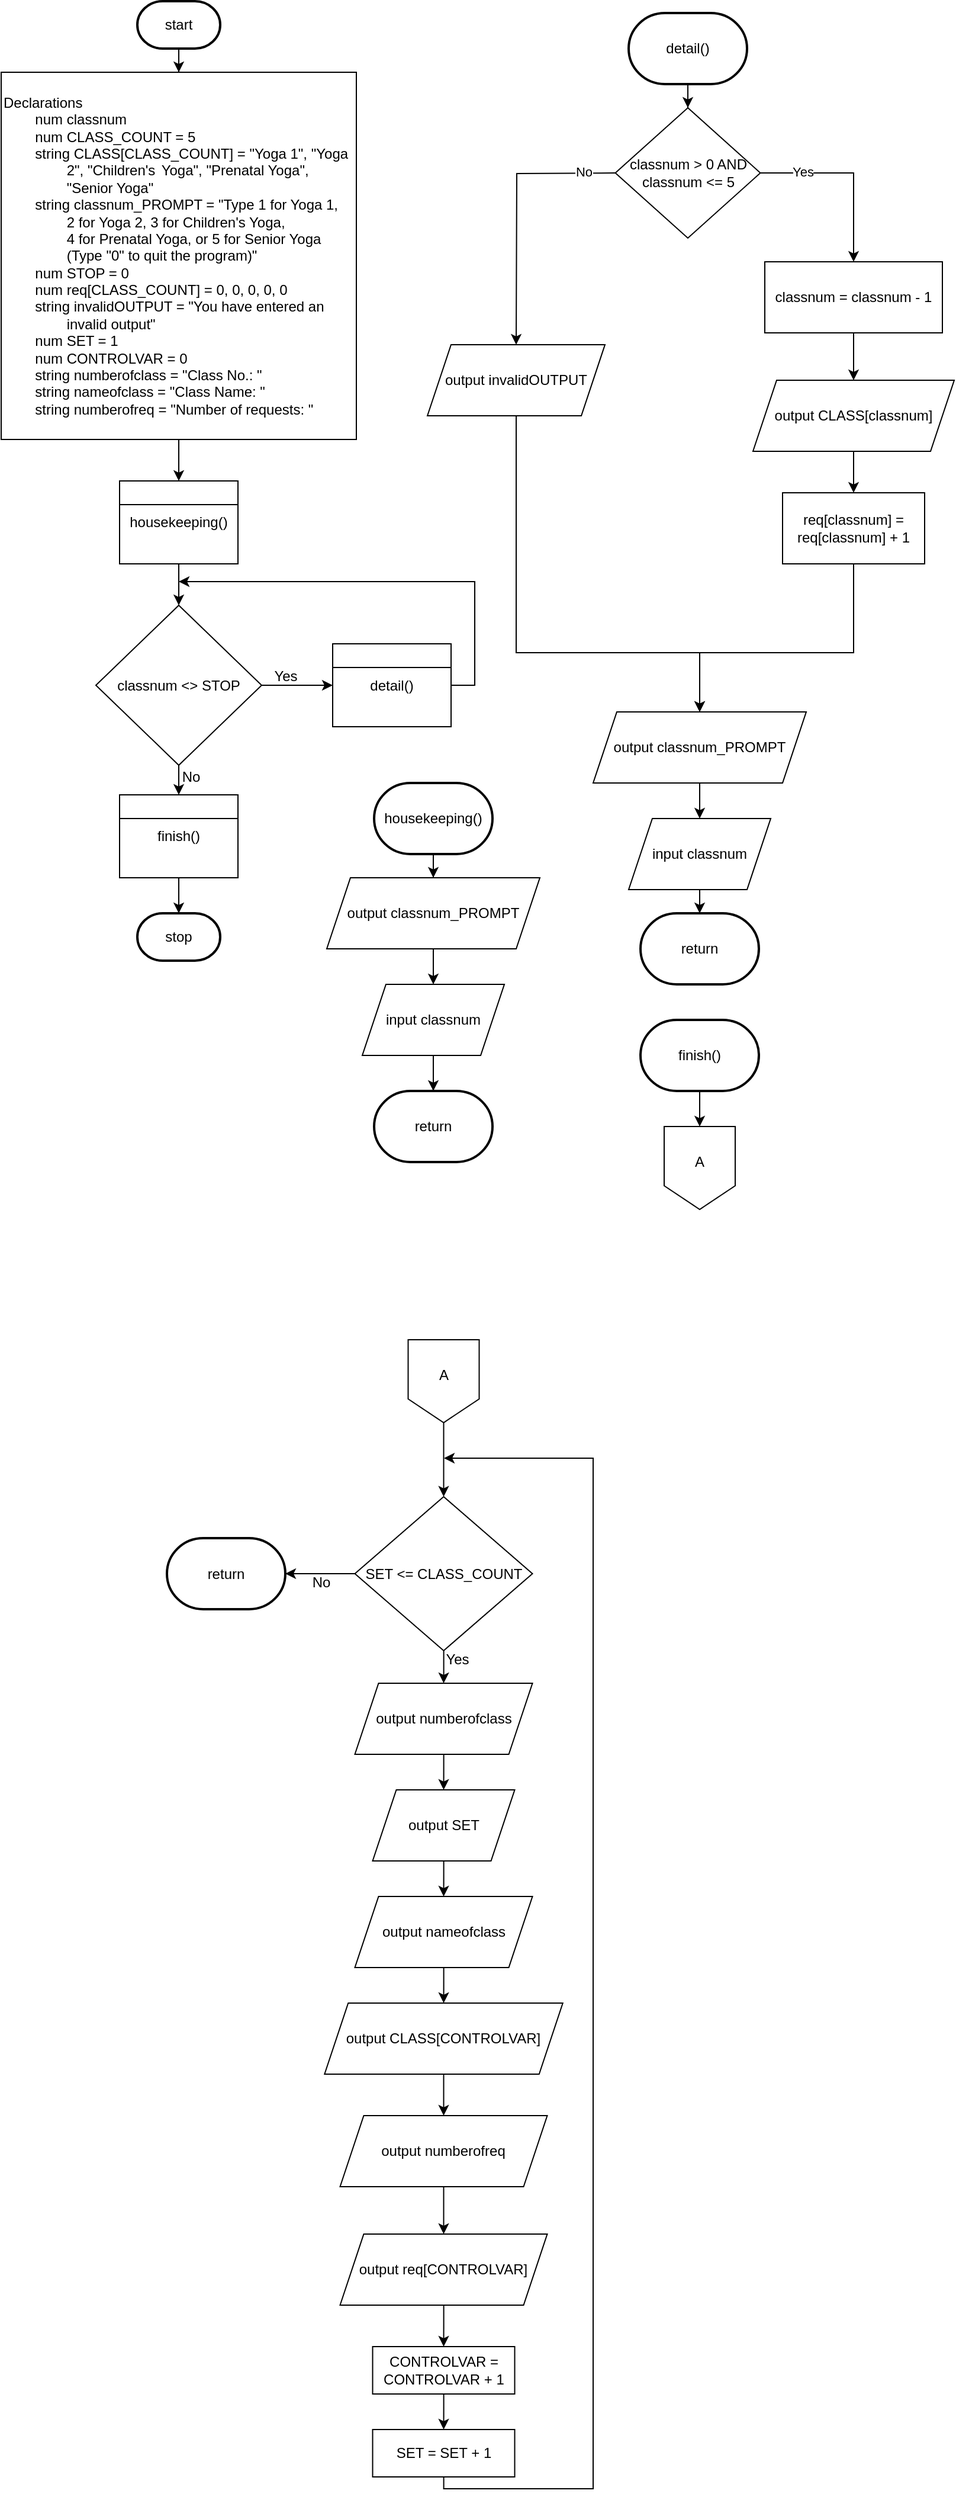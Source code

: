 <mxfile version="20.7.2" type="github"><diagram id="R29bcKDI3Pec_WEhPmwR" name="Page-1"><mxGraphModel dx="1018" dy="530" grid="1" gridSize="10" guides="1" tooltips="1" connect="1" arrows="1" fold="1" page="1" pageScale="1" pageWidth="850" pageHeight="1100" math="0" shadow="0"><root><mxCell id="0"/><mxCell id="1" parent="0"/><mxCell id="Nj0zc9GnpBXrITO7hUlG-60" style="edgeStyle=orthogonalEdgeStyle;rounded=0;orthogonalLoop=1;jettySize=auto;html=1;entryX=0.5;entryY=0;entryDx=0;entryDy=0;" edge="1" parent="1" source="Nj0zc9GnpBXrITO7hUlG-1" target="Nj0zc9GnpBXrITO7hUlG-2"><mxGeometry relative="1" as="geometry"/></mxCell><mxCell id="Nj0zc9GnpBXrITO7hUlG-1" value="start" style="strokeWidth=2;html=1;shape=mxgraph.flowchart.terminator;whiteSpace=wrap;" vertex="1" parent="1"><mxGeometry x="155" y="10" width="70" height="40" as="geometry"/></mxCell><mxCell id="Nj0zc9GnpBXrITO7hUlG-52" style="edgeStyle=orthogonalEdgeStyle;rounded=0;orthogonalLoop=1;jettySize=auto;html=1;entryX=0.5;entryY=0;entryDx=0;entryDy=0;" edge="1" parent="1" source="Nj0zc9GnpBXrITO7hUlG-2" target="Nj0zc9GnpBXrITO7hUlG-12"><mxGeometry relative="1" as="geometry"/></mxCell><mxCell id="Nj0zc9GnpBXrITO7hUlG-2" value="Declarations&lt;br&gt;&lt;span style=&quot;white-space: pre;&quot;&gt;&#9;&lt;/span&gt;num classnum&lt;br&gt;&lt;span style=&quot;white-space: pre;&quot;&gt;&#9;&lt;/span&gt;num CLASS_COUNT = 5&lt;br&gt;&lt;span style=&quot;white-space: pre;&quot;&gt;&#9;&lt;/span&gt;string CLASS[CLASS_COUNT] = &quot;Yoga 1&quot;, &quot;Yoga &lt;span style=&quot;white-space: pre;&quot;&gt;&#9;&lt;/span&gt;&lt;span style=&quot;white-space: pre;&quot;&gt;&#9;&lt;/span&gt;2&quot;, &quot;Children's &lt;span style=&quot;white-space: pre;&quot;&gt;&#9;&lt;/span&gt;Yoga&quot;, &quot;Prenatal Yoga&quot;, &lt;span style=&quot;white-space: pre;&quot;&gt;&#9;&lt;/span&gt;&lt;span style=&quot;white-space: pre;&quot;&gt;&#9;&lt;/span&gt;&quot;Senior Yoga&quot;&lt;br&gt;&lt;span style=&quot;white-space: pre;&quot;&gt;&#9;&lt;/span&gt;string classnum_PROMPT = &quot;Type 1 for Yoga 1, &lt;br&gt;&lt;span style=&quot;white-space: pre;&quot;&gt;&#9;&lt;/span&gt;&lt;span style=&quot;white-space: pre;&quot;&gt;&#9;&lt;/span&gt;2 for Yoga 2, 3 for Children's Yoga, &lt;br&gt;&lt;span style=&quot;white-space: pre;&quot;&gt;&#9;&lt;/span&gt;&lt;span style=&quot;white-space: pre;&quot;&gt;&#9;&lt;/span&gt;4 for Prenatal Yoga, or 5 for Senior Yoga &lt;span style=&quot;white-space: pre;&quot;&gt;&#9;&lt;/span&gt;&lt;span style=&quot;white-space: pre;&quot;&gt;&#9;&lt;/span&gt;(Type &quot;0&quot; to quit the program)&quot;&lt;br&gt;&lt;span style=&quot;white-space: pre;&quot;&gt;&#9;&lt;/span&gt;num STOP = 0&lt;br&gt;&lt;span style=&quot;white-space: pre;&quot;&gt;&#9;&lt;/span&gt;num req[CLASS_COUNT] = 0, 0, 0, 0, 0&lt;br&gt;&lt;span style=&quot;white-space: pre;&quot;&gt;&#9;&lt;/span&gt;string invalidOUTPUT = &quot;You have entered an &lt;span style=&quot;white-space: pre;&quot;&gt;&#9;&lt;/span&gt;&lt;span style=&quot;white-space: pre;&quot;&gt;&#9;&lt;/span&gt;invalid output&quot;&lt;br&gt;&lt;span style=&quot;white-space: pre;&quot;&gt;&#9;&lt;/span&gt;num SET = 1&lt;br&gt;&lt;span style=&quot;white-space: pre;&quot;&gt;&#9;&lt;/span&gt;num CONTROLVAR = 0&lt;br&gt;&lt;span style=&quot;white-space: pre;&quot;&gt;&#9;&lt;/span&gt;string numberofclass = &quot;Class No.: &quot;&lt;br&gt;&lt;span style=&quot;white-space: pre;&quot;&gt;&#9;&lt;/span&gt;string nameofclass = &quot;Class Name: &quot;&lt;br&gt;&lt;span style=&quot;white-space: pre;&quot;&gt;&#9;&lt;/span&gt;string numberofreq = &quot;Number of requests: &quot;" style="rounded=0;whiteSpace=wrap;html=1;align=left;" vertex="1" parent="1"><mxGeometry x="40" y="70" width="300" height="310" as="geometry"/></mxCell><mxCell id="Nj0zc9GnpBXrITO7hUlG-51" style="edgeStyle=orthogonalEdgeStyle;rounded=0;orthogonalLoop=1;jettySize=auto;html=1;entryX=0.5;entryY=0;entryDx=0;entryDy=0;entryPerimeter=0;" edge="1" parent="1" source="Nj0zc9GnpBXrITO7hUlG-3" target="Nj0zc9GnpBXrITO7hUlG-26"><mxGeometry relative="1" as="geometry"/></mxCell><mxCell id="Nj0zc9GnpBXrITO7hUlG-3" value="input classnum" style="shape=parallelogram;perimeter=parallelogramPerimeter;whiteSpace=wrap;html=1;fixedSize=1;" vertex="1" parent="1"><mxGeometry x="345" y="840" width="120" height="60" as="geometry"/></mxCell><mxCell id="Nj0zc9GnpBXrITO7hUlG-54" style="edgeStyle=orthogonalEdgeStyle;rounded=0;orthogonalLoop=1;jettySize=auto;html=1;entryX=0.5;entryY=0;entryDx=0;entryDy=0;" edge="1" parent="1" source="Nj0zc9GnpBXrITO7hUlG-4" target="Nj0zc9GnpBXrITO7hUlG-20"><mxGeometry relative="1" as="geometry"/></mxCell><mxCell id="Nj0zc9GnpBXrITO7hUlG-55" style="edgeStyle=orthogonalEdgeStyle;rounded=0;orthogonalLoop=1;jettySize=auto;html=1;entryX=0;entryY=0.5;entryDx=0;entryDy=0;" edge="1" parent="1" source="Nj0zc9GnpBXrITO7hUlG-4" target="Nj0zc9GnpBXrITO7hUlG-17"><mxGeometry relative="1" as="geometry"/></mxCell><mxCell id="Nj0zc9GnpBXrITO7hUlG-4" value="classnum &amp;lt;&amp;gt; STOP" style="rhombus;whiteSpace=wrap;html=1;" vertex="1" parent="1"><mxGeometry x="120" y="520" width="140" height="135" as="geometry"/></mxCell><mxCell id="Nj0zc9GnpBXrITO7hUlG-40" style="edgeStyle=orthogonalEdgeStyle;rounded=0;orthogonalLoop=1;jettySize=auto;html=1;entryX=0.5;entryY=0;entryDx=0;entryDy=0;" edge="1" parent="1" source="Nj0zc9GnpBXrITO7hUlG-11" target="Nj0zc9GnpBXrITO7hUlG-23"><mxGeometry relative="1" as="geometry"/></mxCell><mxCell id="Nj0zc9GnpBXrITO7hUlG-11" value="classnum = classnum - 1" style="rounded=0;whiteSpace=wrap;html=1;" vertex="1" parent="1"><mxGeometry x="685" y="230" width="150" height="60" as="geometry"/></mxCell><mxCell id="Nj0zc9GnpBXrITO7hUlG-15" value="" style="group" vertex="1" connectable="0" parent="1"><mxGeometry x="140" y="415" width="100" height="70" as="geometry"/></mxCell><mxCell id="Nj0zc9GnpBXrITO7hUlG-12" value="housekeeping()" style="rounded=0;whiteSpace=wrap;html=1;" vertex="1" parent="Nj0zc9GnpBXrITO7hUlG-15"><mxGeometry width="100" height="70" as="geometry"/></mxCell><mxCell id="Nj0zc9GnpBXrITO7hUlG-13" value="" style="endArrow=none;html=1;rounded=0;" edge="1" parent="Nj0zc9GnpBXrITO7hUlG-15"><mxGeometry width="50" height="50" relative="1" as="geometry"><mxPoint y="20" as="sourcePoint"/><mxPoint x="100" y="20" as="targetPoint"/></mxGeometry></mxCell><mxCell id="Nj0zc9GnpBXrITO7hUlG-16" value="" style="group" vertex="1" connectable="0" parent="1"><mxGeometry x="320" y="552.5" width="100" height="70" as="geometry"/></mxCell><mxCell id="Nj0zc9GnpBXrITO7hUlG-17" value="detail()" style="rounded=0;whiteSpace=wrap;html=1;" vertex="1" parent="Nj0zc9GnpBXrITO7hUlG-16"><mxGeometry width="100" height="70" as="geometry"/></mxCell><mxCell id="Nj0zc9GnpBXrITO7hUlG-18" value="" style="endArrow=none;html=1;rounded=0;" edge="1" parent="Nj0zc9GnpBXrITO7hUlG-16"><mxGeometry width="50" height="50" relative="1" as="geometry"><mxPoint y="20" as="sourcePoint"/><mxPoint x="100" y="20" as="targetPoint"/></mxGeometry></mxCell><mxCell id="Nj0zc9GnpBXrITO7hUlG-19" value="" style="group" vertex="1" connectable="0" parent="1"><mxGeometry x="140" y="680" width="100" height="70" as="geometry"/></mxCell><mxCell id="Nj0zc9GnpBXrITO7hUlG-20" value="finish()" style="rounded=0;whiteSpace=wrap;html=1;" vertex="1" parent="Nj0zc9GnpBXrITO7hUlG-19"><mxGeometry width="100" height="70" as="geometry"/></mxCell><mxCell id="Nj0zc9GnpBXrITO7hUlG-21" value="" style="endArrow=none;html=1;rounded=0;" edge="1" parent="Nj0zc9GnpBXrITO7hUlG-19"><mxGeometry width="50" height="50" relative="1" as="geometry"><mxPoint y="20" as="sourcePoint"/><mxPoint x="100" y="20" as="targetPoint"/></mxGeometry></mxCell><mxCell id="Nj0zc9GnpBXrITO7hUlG-48" style="edgeStyle=orthogonalEdgeStyle;rounded=0;orthogonalLoop=1;jettySize=auto;html=1;entryX=0.5;entryY=0;entryDx=0;entryDy=0;" edge="1" parent="1"><mxGeometry relative="1" as="geometry"><mxPoint x="405.059" y="780" as="sourcePoint"/><mxPoint x="405" y="800" as="targetPoint"/></mxGeometry></mxCell><mxCell id="Nj0zc9GnpBXrITO7hUlG-129" style="edgeStyle=orthogonalEdgeStyle;rounded=0;orthogonalLoop=1;jettySize=auto;html=1;" edge="1" parent="1" source="Nj0zc9GnpBXrITO7hUlG-22" target="Nj0zc9GnpBXrITO7hUlG-24"><mxGeometry relative="1" as="geometry"/></mxCell><mxCell id="Nj0zc9GnpBXrITO7hUlG-22" value="housekeeping()" style="strokeWidth=2;html=1;shape=mxgraph.flowchart.terminator;whiteSpace=wrap;" vertex="1" parent="1"><mxGeometry x="355" y="670" width="100" height="60" as="geometry"/></mxCell><mxCell id="Nj0zc9GnpBXrITO7hUlG-41" style="edgeStyle=orthogonalEdgeStyle;rounded=0;orthogonalLoop=1;jettySize=auto;html=1;entryX=0.5;entryY=0;entryDx=0;entryDy=0;" edge="1" parent="1" source="Nj0zc9GnpBXrITO7hUlG-23" target="Nj0zc9GnpBXrITO7hUlG-30"><mxGeometry relative="1" as="geometry"/></mxCell><mxCell id="Nj0zc9GnpBXrITO7hUlG-23" value="output CLASS[classnum]" style="shape=parallelogram;perimeter=parallelogramPerimeter;whiteSpace=wrap;html=1;fixedSize=1;" vertex="1" parent="1"><mxGeometry x="675" y="330" width="170" height="60" as="geometry"/></mxCell><mxCell id="Nj0zc9GnpBXrITO7hUlG-49" style="edgeStyle=orthogonalEdgeStyle;rounded=0;orthogonalLoop=1;jettySize=auto;html=1;entryX=0.5;entryY=0;entryDx=0;entryDy=0;" edge="1" parent="1" source="Nj0zc9GnpBXrITO7hUlG-24" target="Nj0zc9GnpBXrITO7hUlG-3"><mxGeometry relative="1" as="geometry"/></mxCell><mxCell id="Nj0zc9GnpBXrITO7hUlG-24" value="output classnum_PROMPT" style="shape=parallelogram;perimeter=parallelogramPerimeter;whiteSpace=wrap;html=1;fixedSize=1;" vertex="1" parent="1"><mxGeometry x="315" y="750" width="180" height="60" as="geometry"/></mxCell><mxCell id="Nj0zc9GnpBXrITO7hUlG-26" value="return" style="strokeWidth=2;html=1;shape=mxgraph.flowchart.terminator;whiteSpace=wrap;" vertex="1" parent="1"><mxGeometry x="355" y="930" width="100" height="60" as="geometry"/></mxCell><mxCell id="Nj0zc9GnpBXrITO7hUlG-45" style="edgeStyle=orthogonalEdgeStyle;rounded=0;orthogonalLoop=1;jettySize=auto;html=1;entryX=0.5;entryY=0;entryDx=0;entryDy=0;" edge="1" parent="1" source="Nj0zc9GnpBXrITO7hUlG-27" target="Nj0zc9GnpBXrITO7hUlG-34"><mxGeometry relative="1" as="geometry"/></mxCell><mxCell id="Nj0zc9GnpBXrITO7hUlG-27" value="detail()" style="strokeWidth=2;html=1;shape=mxgraph.flowchart.terminator;whiteSpace=wrap;" vertex="1" parent="1"><mxGeometry x="570" y="20" width="100" height="60" as="geometry"/></mxCell><mxCell id="Nj0zc9GnpBXrITO7hUlG-47" style="edgeStyle=orthogonalEdgeStyle;rounded=0;orthogonalLoop=1;jettySize=auto;html=1;entryX=0.5;entryY=0;entryDx=0;entryDy=0;entryPerimeter=0;" edge="1" parent="1" source="Nj0zc9GnpBXrITO7hUlG-28" target="Nj0zc9GnpBXrITO7hUlG-46"><mxGeometry relative="1" as="geometry"/></mxCell><mxCell id="Nj0zc9GnpBXrITO7hUlG-28" value="input classnum" style="shape=parallelogram;perimeter=parallelogramPerimeter;whiteSpace=wrap;html=1;fixedSize=1;" vertex="1" parent="1"><mxGeometry x="570" y="700" width="120" height="60" as="geometry"/></mxCell><mxCell id="Nj0zc9GnpBXrITO7hUlG-44" style="edgeStyle=orthogonalEdgeStyle;rounded=0;orthogonalLoop=1;jettySize=auto;html=1;entryX=0.5;entryY=0;entryDx=0;entryDy=0;" edge="1" parent="1" source="Nj0zc9GnpBXrITO7hUlG-29" target="Nj0zc9GnpBXrITO7hUlG-28"><mxGeometry relative="1" as="geometry"/></mxCell><mxCell id="Nj0zc9GnpBXrITO7hUlG-29" value="output classnum_PROMPT" style="shape=parallelogram;perimeter=parallelogramPerimeter;whiteSpace=wrap;html=1;fixedSize=1;" vertex="1" parent="1"><mxGeometry x="540" y="610" width="180" height="60" as="geometry"/></mxCell><mxCell id="Nj0zc9GnpBXrITO7hUlG-30" value="req[classnum] = req[classnum] + 1" style="rounded=0;whiteSpace=wrap;html=1;" vertex="1" parent="1"><mxGeometry x="700" y="425" width="120" height="60" as="geometry"/></mxCell><mxCell id="Nj0zc9GnpBXrITO7hUlG-36" style="edgeStyle=orthogonalEdgeStyle;rounded=0;orthogonalLoop=1;jettySize=auto;html=1;entryX=0.5;entryY=0;entryDx=0;entryDy=0;" edge="1" parent="1"><mxGeometry relative="1" as="geometry"><mxPoint x="558.753" y="155.011" as="sourcePoint"/><mxPoint x="474.99" y="300" as="targetPoint"/></mxGeometry></mxCell><mxCell id="Nj0zc9GnpBXrITO7hUlG-62" value="No" style="edgeLabel;html=1;align=center;verticalAlign=middle;resizable=0;points=[];" vertex="1" connectable="0" parent="Nj0zc9GnpBXrITO7hUlG-36"><mxGeometry x="-0.774" relative="1" as="geometry"><mxPoint x="-2" y="-1" as="offset"/></mxGeometry></mxCell><mxCell id="Nj0zc9GnpBXrITO7hUlG-37" style="edgeStyle=orthogonalEdgeStyle;rounded=0;orthogonalLoop=1;jettySize=auto;html=1;entryX=0.5;entryY=0;entryDx=0;entryDy=0;" edge="1" parent="1" source="Nj0zc9GnpBXrITO7hUlG-34" target="Nj0zc9GnpBXrITO7hUlG-11"><mxGeometry relative="1" as="geometry"><mxPoint x="770" y="155" as="targetPoint"/></mxGeometry></mxCell><mxCell id="Nj0zc9GnpBXrITO7hUlG-61" value="Yes" style="edgeLabel;html=1;align=center;verticalAlign=middle;resizable=0;points=[];" vertex="1" connectable="0" parent="Nj0zc9GnpBXrITO7hUlG-37"><mxGeometry x="-0.599" y="1" relative="1" as="geometry"><mxPoint x="4" as="offset"/></mxGeometry></mxCell><mxCell id="Nj0zc9GnpBXrITO7hUlG-34" value="classnum &amp;gt; 0 AND classnum &amp;lt;= 5" style="rhombus;whiteSpace=wrap;html=1;" vertex="1" parent="1"><mxGeometry x="558.75" y="100" width="122.5" height="110" as="geometry"/></mxCell><mxCell id="Nj0zc9GnpBXrITO7hUlG-38" style="edgeStyle=orthogonalEdgeStyle;rounded=0;orthogonalLoop=1;jettySize=auto;html=1;entryX=0.5;entryY=0;entryDx=0;entryDy=0;" edge="1" parent="1" source="Nj0zc9GnpBXrITO7hUlG-35" target="Nj0zc9GnpBXrITO7hUlG-29"><mxGeometry relative="1" as="geometry"><Array as="points"><mxPoint x="475" y="560"/><mxPoint x="630" y="560"/></Array></mxGeometry></mxCell><mxCell id="Nj0zc9GnpBXrITO7hUlG-35" value="output invalidOUTPUT" style="shape=parallelogram;perimeter=parallelogramPerimeter;whiteSpace=wrap;html=1;fixedSize=1;" vertex="1" parent="1"><mxGeometry x="400" y="300" width="150" height="60" as="geometry"/></mxCell><mxCell id="Nj0zc9GnpBXrITO7hUlG-46" value="return" style="strokeWidth=2;html=1;shape=mxgraph.flowchart.terminator;whiteSpace=wrap;" vertex="1" parent="1"><mxGeometry x="580" y="780" width="100" height="60" as="geometry"/></mxCell><mxCell id="Nj0zc9GnpBXrITO7hUlG-53" style="edgeStyle=orthogonalEdgeStyle;rounded=0;orthogonalLoop=1;jettySize=auto;html=1;entryX=0.5;entryY=0;entryDx=0;entryDy=0;" edge="1" parent="1" source="Nj0zc9GnpBXrITO7hUlG-12" target="Nj0zc9GnpBXrITO7hUlG-4"><mxGeometry relative="1" as="geometry"/></mxCell><mxCell id="Nj0zc9GnpBXrITO7hUlG-57" style="edgeStyle=orthogonalEdgeStyle;rounded=0;orthogonalLoop=1;jettySize=auto;html=1;" edge="1" parent="1" source="Nj0zc9GnpBXrITO7hUlG-17"><mxGeometry relative="1" as="geometry"><mxPoint x="190" y="500" as="targetPoint"/><Array as="points"><mxPoint x="440" y="588"/><mxPoint x="440" y="500"/></Array></mxGeometry></mxCell><mxCell id="Nj0zc9GnpBXrITO7hUlG-75" style="edgeStyle=orthogonalEdgeStyle;rounded=0;orthogonalLoop=1;jettySize=auto;html=1;entryX=0.5;entryY=0;entryDx=0;entryDy=0;" edge="1" parent="1" source="Nj0zc9GnpBXrITO7hUlG-58" target="Nj0zc9GnpBXrITO7hUlG-69"><mxGeometry relative="1" as="geometry"/></mxCell><mxCell id="Nj0zc9GnpBXrITO7hUlG-58" value="finish()" style="strokeWidth=2;html=1;shape=mxgraph.flowchart.terminator;whiteSpace=wrap;" vertex="1" parent="1"><mxGeometry x="580" y="870" width="100" height="60" as="geometry"/></mxCell><mxCell id="Nj0zc9GnpBXrITO7hUlG-91" style="edgeStyle=orthogonalEdgeStyle;rounded=0;orthogonalLoop=1;jettySize=auto;html=1;entryX=0.5;entryY=0;entryDx=0;entryDy=0;" edge="1" parent="1" source="Nj0zc9GnpBXrITO7hUlG-59"><mxGeometry relative="1" as="geometry"><mxPoint x="413.75" y="1430" as="targetPoint"/></mxGeometry></mxCell><mxCell id="Nj0zc9GnpBXrITO7hUlG-107" style="edgeStyle=orthogonalEdgeStyle;rounded=0;orthogonalLoop=1;jettySize=auto;html=1;entryX=1;entryY=0.5;entryDx=0;entryDy=0;entryPerimeter=0;" edge="1" parent="1" source="Nj0zc9GnpBXrITO7hUlG-59" target="Nj0zc9GnpBXrITO7hUlG-106"><mxGeometry relative="1" as="geometry"/></mxCell><mxCell id="Nj0zc9GnpBXrITO7hUlG-59" value="SET &amp;lt;= CLASS_COUNT" style="rhombus;whiteSpace=wrap;html=1;" vertex="1" parent="1"><mxGeometry x="338.75" y="1272.5" width="150" height="130" as="geometry"/></mxCell><mxCell id="Nj0zc9GnpBXrITO7hUlG-63" value="Yes" style="text;html=1;align=center;verticalAlign=middle;resizable=0;points=[];autosize=1;strokeColor=none;fillColor=none;" vertex="1" parent="1"><mxGeometry x="260" y="565" width="40" height="30" as="geometry"/></mxCell><mxCell id="Nj0zc9GnpBXrITO7hUlG-64" value="No" style="text;html=1;align=center;verticalAlign=middle;resizable=0;points=[];autosize=1;strokeColor=none;fillColor=none;" vertex="1" parent="1"><mxGeometry x="180" y="650" width="40" height="30" as="geometry"/></mxCell><mxCell id="Nj0zc9GnpBXrITO7hUlG-98" style="edgeStyle=orthogonalEdgeStyle;rounded=0;orthogonalLoop=1;jettySize=auto;html=1;entryX=0.5;entryY=0;entryDx=0;entryDy=0;" edge="1" parent="1" source="Nj0zc9GnpBXrITO7hUlG-65" target="Nj0zc9GnpBXrITO7hUlG-84"><mxGeometry relative="1" as="geometry"/></mxCell><mxCell id="Nj0zc9GnpBXrITO7hUlG-65" value="output SET" style="shape=parallelogram;perimeter=parallelogramPerimeter;whiteSpace=wrap;html=1;fixedSize=1;" vertex="1" parent="1"><mxGeometry x="353.75" y="1520" width="120" height="60" as="geometry"/></mxCell><mxCell id="Nj0zc9GnpBXrITO7hUlG-67" value="stop" style="strokeWidth=2;html=1;shape=mxgraph.flowchart.terminator;whiteSpace=wrap;" vertex="1" parent="1"><mxGeometry x="155" y="780" width="70" height="40" as="geometry"/></mxCell><mxCell id="Nj0zc9GnpBXrITO7hUlG-68" style="edgeStyle=orthogonalEdgeStyle;rounded=0;orthogonalLoop=1;jettySize=auto;html=1;entryX=0.5;entryY=0;entryDx=0;entryDy=0;entryPerimeter=0;" edge="1" parent="1" source="Nj0zc9GnpBXrITO7hUlG-20" target="Nj0zc9GnpBXrITO7hUlG-67"><mxGeometry relative="1" as="geometry"/></mxCell><mxCell id="Nj0zc9GnpBXrITO7hUlG-71" value="" style="group" vertex="1" connectable="0" parent="1"><mxGeometry x="600" y="960" width="60" height="70" as="geometry"/></mxCell><mxCell id="Nj0zc9GnpBXrITO7hUlG-69" value="" style="verticalLabelPosition=bottom;verticalAlign=top;html=1;shape=offPageConnector;rounded=0;size=0.286;" vertex="1" parent="Nj0zc9GnpBXrITO7hUlG-71"><mxGeometry width="60" height="70" as="geometry"/></mxCell><mxCell id="Nj0zc9GnpBXrITO7hUlG-70" value="A" style="text;html=1;strokeColor=none;fillColor=none;align=center;verticalAlign=middle;whiteSpace=wrap;rounded=0;" vertex="1" parent="Nj0zc9GnpBXrITO7hUlG-71"><mxGeometry y="10" width="60" height="40" as="geometry"/></mxCell><mxCell id="Nj0zc9GnpBXrITO7hUlG-76" value="" style="group" vertex="1" connectable="0" parent="1"><mxGeometry x="383.75" y="1140" width="60" height="70" as="geometry"/></mxCell><mxCell id="Nj0zc9GnpBXrITO7hUlG-77" value="" style="verticalLabelPosition=bottom;verticalAlign=top;html=1;shape=offPageConnector;rounded=0;size=0.286;" vertex="1" parent="Nj0zc9GnpBXrITO7hUlG-76"><mxGeometry width="60" height="70" as="geometry"/></mxCell><mxCell id="Nj0zc9GnpBXrITO7hUlG-78" value="A" style="text;html=1;strokeColor=none;fillColor=none;align=center;verticalAlign=middle;whiteSpace=wrap;rounded=0;" vertex="1" parent="Nj0zc9GnpBXrITO7hUlG-76"><mxGeometry y="10" width="60" height="40" as="geometry"/></mxCell><mxCell id="Nj0zc9GnpBXrITO7hUlG-95" style="edgeStyle=orthogonalEdgeStyle;rounded=0;orthogonalLoop=1;jettySize=auto;html=1;entryX=0.5;entryY=0;entryDx=0;entryDy=0;" edge="1" parent="1" source="Nj0zc9GnpBXrITO7hUlG-80" target="Nj0zc9GnpBXrITO7hUlG-65"><mxGeometry relative="1" as="geometry"/></mxCell><mxCell id="Nj0zc9GnpBXrITO7hUlG-80" value="output numberofclass" style="shape=parallelogram;perimeter=parallelogramPerimeter;whiteSpace=wrap;html=1;fixedSize=1;" vertex="1" parent="1"><mxGeometry x="338.75" y="1430" width="150" height="60" as="geometry"/></mxCell><mxCell id="Nj0zc9GnpBXrITO7hUlG-100" style="edgeStyle=orthogonalEdgeStyle;rounded=0;orthogonalLoop=1;jettySize=auto;html=1;entryX=0.5;entryY=0;entryDx=0;entryDy=0;" edge="1" parent="1" source="Nj0zc9GnpBXrITO7hUlG-83" target="Nj0zc9GnpBXrITO7hUlG-88"><mxGeometry relative="1" as="geometry"/></mxCell><mxCell id="Nj0zc9GnpBXrITO7hUlG-83" value="output CLASS[CONTROLVAR]" style="shape=parallelogram;perimeter=parallelogramPerimeter;whiteSpace=wrap;html=1;fixedSize=1;" vertex="1" parent="1"><mxGeometry x="313.13" y="1700" width="201.25" height="60" as="geometry"/></mxCell><mxCell id="Nj0zc9GnpBXrITO7hUlG-99" style="edgeStyle=orthogonalEdgeStyle;rounded=0;orthogonalLoop=1;jettySize=auto;html=1;entryX=0.5;entryY=0;entryDx=0;entryDy=0;" edge="1" parent="1" source="Nj0zc9GnpBXrITO7hUlG-84" target="Nj0zc9GnpBXrITO7hUlG-83"><mxGeometry relative="1" as="geometry"/></mxCell><mxCell id="Nj0zc9GnpBXrITO7hUlG-84" value="output nameofclass" style="shape=parallelogram;perimeter=parallelogramPerimeter;whiteSpace=wrap;html=1;fixedSize=1;" vertex="1" parent="1"><mxGeometry x="338.75" y="1610" width="150" height="60" as="geometry"/></mxCell><mxCell id="Nj0zc9GnpBXrITO7hUlG-101" style="edgeStyle=orthogonalEdgeStyle;rounded=0;orthogonalLoop=1;jettySize=auto;html=1;entryX=0.5;entryY=0;entryDx=0;entryDy=0;" edge="1" parent="1" source="Nj0zc9GnpBXrITO7hUlG-88" target="Nj0zc9GnpBXrITO7hUlG-89"><mxGeometry relative="1" as="geometry"/></mxCell><mxCell id="Nj0zc9GnpBXrITO7hUlG-88" value="output numberofreq" style="shape=parallelogram;perimeter=parallelogramPerimeter;whiteSpace=wrap;html=1;fixedSize=1;" vertex="1" parent="1"><mxGeometry x="326.25" y="1795" width="175" height="60" as="geometry"/></mxCell><mxCell id="Nj0zc9GnpBXrITO7hUlG-102" style="edgeStyle=orthogonalEdgeStyle;rounded=0;orthogonalLoop=1;jettySize=auto;html=1;entryX=0.5;entryY=0;entryDx=0;entryDy=0;" edge="1" parent="1" source="Nj0zc9GnpBXrITO7hUlG-89" target="Nj0zc9GnpBXrITO7hUlG-90"><mxGeometry relative="1" as="geometry"/></mxCell><mxCell id="Nj0zc9GnpBXrITO7hUlG-89" value="output req[CONTROLVAR]" style="shape=parallelogram;perimeter=parallelogramPerimeter;whiteSpace=wrap;html=1;fixedSize=1;" vertex="1" parent="1"><mxGeometry x="326.25" y="1895" width="175" height="60" as="geometry"/></mxCell><mxCell id="Nj0zc9GnpBXrITO7hUlG-114" style="edgeStyle=orthogonalEdgeStyle;rounded=0;orthogonalLoop=1;jettySize=auto;html=1;entryX=0.5;entryY=0;entryDx=0;entryDy=0;" edge="1" parent="1" source="Nj0zc9GnpBXrITO7hUlG-90" target="Nj0zc9GnpBXrITO7hUlG-109"><mxGeometry relative="1" as="geometry"/></mxCell><mxCell id="Nj0zc9GnpBXrITO7hUlG-90" value="CONTROLVAR = CONTROLVAR + 1" style="rounded=0;whiteSpace=wrap;html=1;" vertex="1" parent="1"><mxGeometry x="353.75" y="1990" width="120" height="40" as="geometry"/></mxCell><mxCell id="Nj0zc9GnpBXrITO7hUlG-105" value="Yes" style="text;html=1;align=center;verticalAlign=middle;resizable=0;points=[];autosize=1;strokeColor=none;fillColor=none;" vertex="1" parent="1"><mxGeometry x="405" y="1395" width="40" height="30" as="geometry"/></mxCell><mxCell id="Nj0zc9GnpBXrITO7hUlG-106" value="return" style="strokeWidth=2;html=1;shape=mxgraph.flowchart.terminator;whiteSpace=wrap;" vertex="1" parent="1"><mxGeometry x="180" y="1307.5" width="100" height="60" as="geometry"/></mxCell><mxCell id="Nj0zc9GnpBXrITO7hUlG-108" value="No" style="text;html=1;align=center;verticalAlign=middle;resizable=0;points=[];autosize=1;strokeColor=none;fillColor=none;" vertex="1" parent="1"><mxGeometry x="290" y="1330" width="40" height="30" as="geometry"/></mxCell><mxCell id="Nj0zc9GnpBXrITO7hUlG-116" style="edgeStyle=orthogonalEdgeStyle;rounded=0;orthogonalLoop=1;jettySize=auto;html=1;" edge="1" parent="1" source="Nj0zc9GnpBXrITO7hUlG-109"><mxGeometry relative="1" as="geometry"><mxPoint x="414" y="1240" as="targetPoint"/><Array as="points"><mxPoint x="414" y="2110"/><mxPoint x="540" y="2110"/><mxPoint x="540" y="1240"/></Array></mxGeometry></mxCell><mxCell id="Nj0zc9GnpBXrITO7hUlG-109" value="SET = SET + 1" style="rounded=0;whiteSpace=wrap;html=1;" vertex="1" parent="1"><mxGeometry x="353.75" y="2060" width="120" height="40" as="geometry"/></mxCell><mxCell id="Nj0zc9GnpBXrITO7hUlG-124" style="edgeStyle=orthogonalEdgeStyle;rounded=0;orthogonalLoop=1;jettySize=auto;html=1;entryX=0.5;entryY=0;entryDx=0;entryDy=0;" edge="1" parent="1" source="Nj0zc9GnpBXrITO7hUlG-77" target="Nj0zc9GnpBXrITO7hUlG-59"><mxGeometry relative="1" as="geometry"/></mxCell><mxCell id="Nj0zc9GnpBXrITO7hUlG-128" style="edgeStyle=orthogonalEdgeStyle;rounded=0;orthogonalLoop=1;jettySize=auto;html=1;exitX=0.5;exitY=1;exitDx=0;exitDy=0;" edge="1" parent="1" source="Nj0zc9GnpBXrITO7hUlG-30"><mxGeometry relative="1" as="geometry"><mxPoint x="760" y="530" as="sourcePoint"/><mxPoint x="630" y="610" as="targetPoint"/><Array as="points"><mxPoint x="760" y="560"/><mxPoint x="630" y="560"/></Array></mxGeometry></mxCell></root></mxGraphModel></diagram></mxfile>